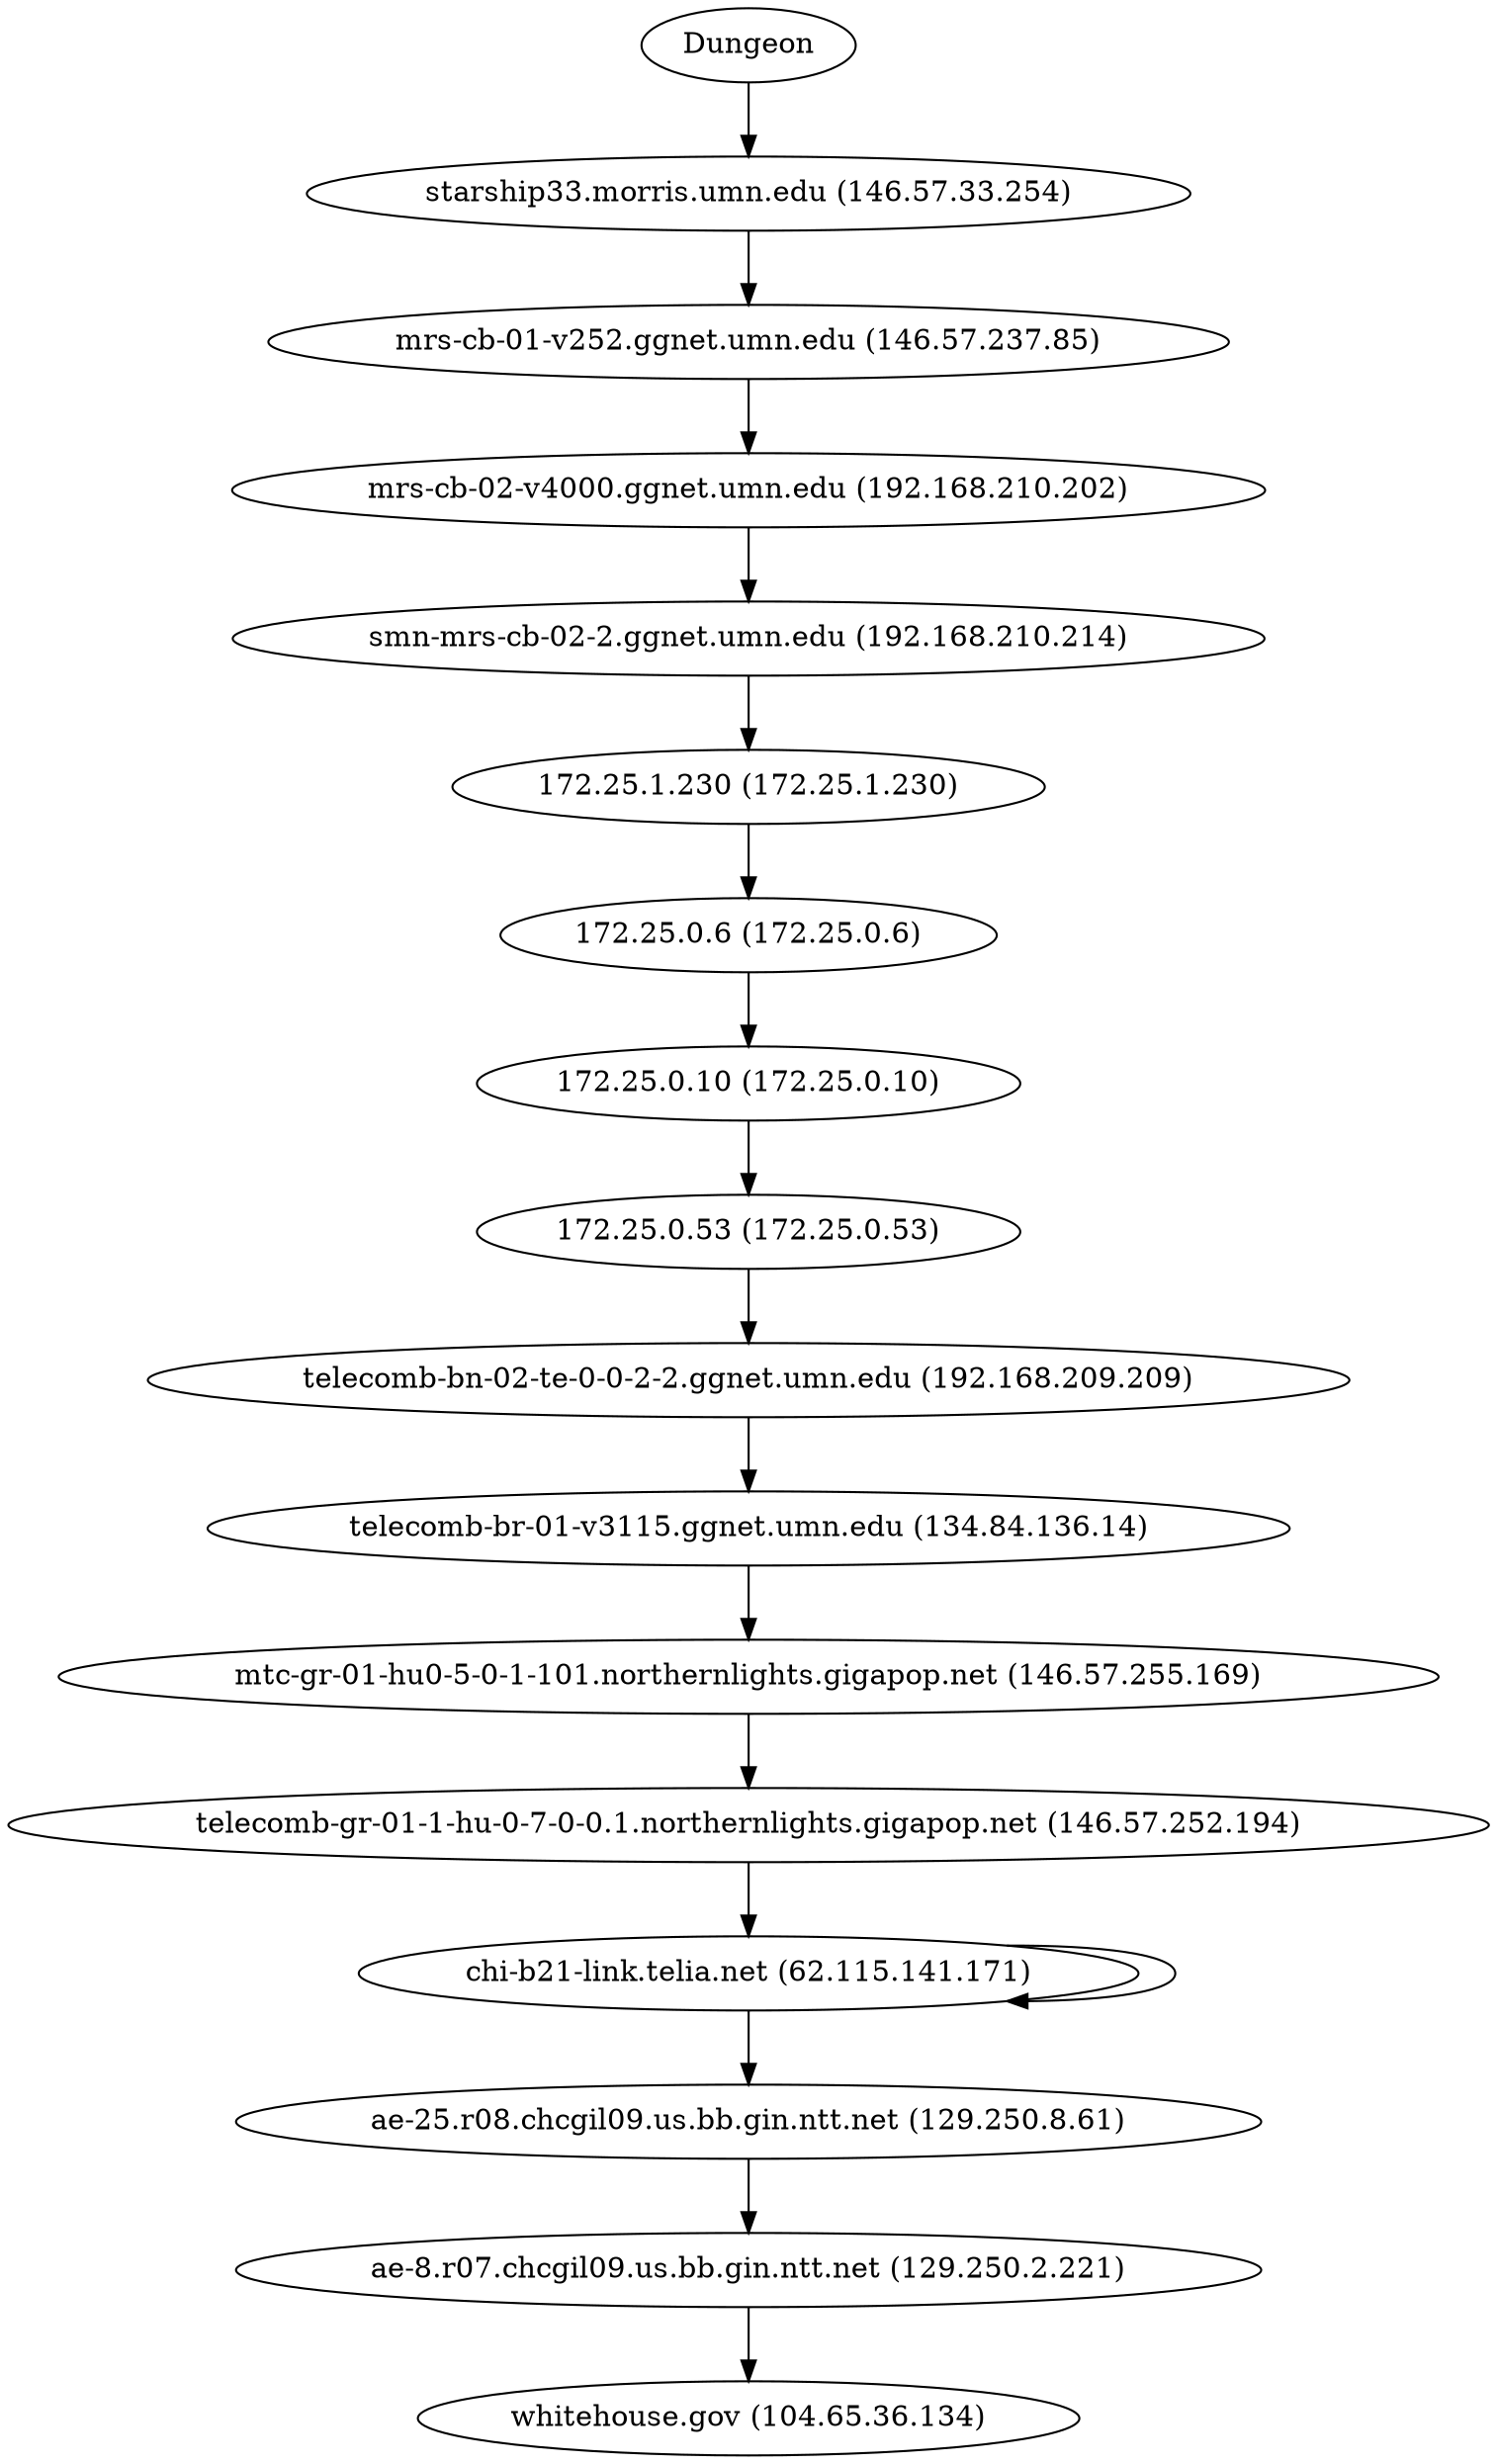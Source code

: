 digraph network {

// traceroute to whitehouse.gov (104.65.36.134), 60 hops max, 60 byte packets
"Dungeon" -> "starship33.morris.umn.edu (146.57.33.254)";
"starship33.morris.umn.edu (146.57.33.254)" -> "mrs-cb-01-v252.ggnet.umn.edu (146.57.237.85)";
"mrs-cb-01-v252.ggnet.umn.edu (146.57.237.85)" -> "mrs-cb-02-v4000.ggnet.umn.edu (192.168.210.202)";
"mrs-cb-02-v4000.ggnet.umn.edu (192.168.210.202)" -> "smn-mrs-cb-02-2.ggnet.umn.edu (192.168.210.214)";
"smn-mrs-cb-02-2.ggnet.umn.edu (192.168.210.214)" -> "172.25.1.230 (172.25.1.230)";
"172.25.1.230 (172.25.1.230)" -> "172.25.0.6 (172.25.0.6)";
"172.25.0.6 (172.25.0.6)" -> "172.25.0.10 (172.25.0.10)";
"172.25.0.10 (172.25.0.10)" -> "172.25.0.53 (172.25.0.53)";
"172.25.0.53 (172.25.0.53)" -> "telecomb-bn-02-te-0-0-2-2.ggnet.umn.edu (192.168.209.209)";
"telecomb-bn-02-te-0-0-2-2.ggnet.umn.edu (192.168.209.209)" -> "telecomb-br-01-v3115.ggnet.umn.edu (134.84.136.14)";
"telecomb-br-01-v3115.ggnet.umn.edu (134.84.136.14)" -> "mtc-gr-01-hu0-5-0-1-101.northernlights.gigapop.net (146.57.255.169)";
"mtc-gr-01-hu0-5-0-1-101.northernlights.gigapop.net (146.57.255.169)" -> "telecomb-gr-01-1-hu-0-7-0-0.1.northernlights.gigapop.net (146.57.252.194)";
"telecomb-gr-01-1-hu-0-7-0-0.1.northernlights.gigapop.net (146.57.252.194)" -> "chi-b21-link.telia.net (62.115.141.171)";
"chi-b21-link.telia.net (62.115.141.171)" -> "chi-b21-link.telia.net (62.115.141.171)";
"chi-b21-link.telia.net (62.115.141.171)" -> "ae-25.r08.chcgil09.us.bb.gin.ntt.net (129.250.8.61)";
"ae-25.r08.chcgil09.us.bb.gin.ntt.net (129.250.8.61)" -> "ae-8.r07.chcgil09.us.bb.gin.ntt.net (129.250.2.221)";
"ae-8.r07.chcgil09.us.bb.gin.ntt.net (129.250.2.221)" -> "whitehouse.gov (104.65.36.134)";
}
